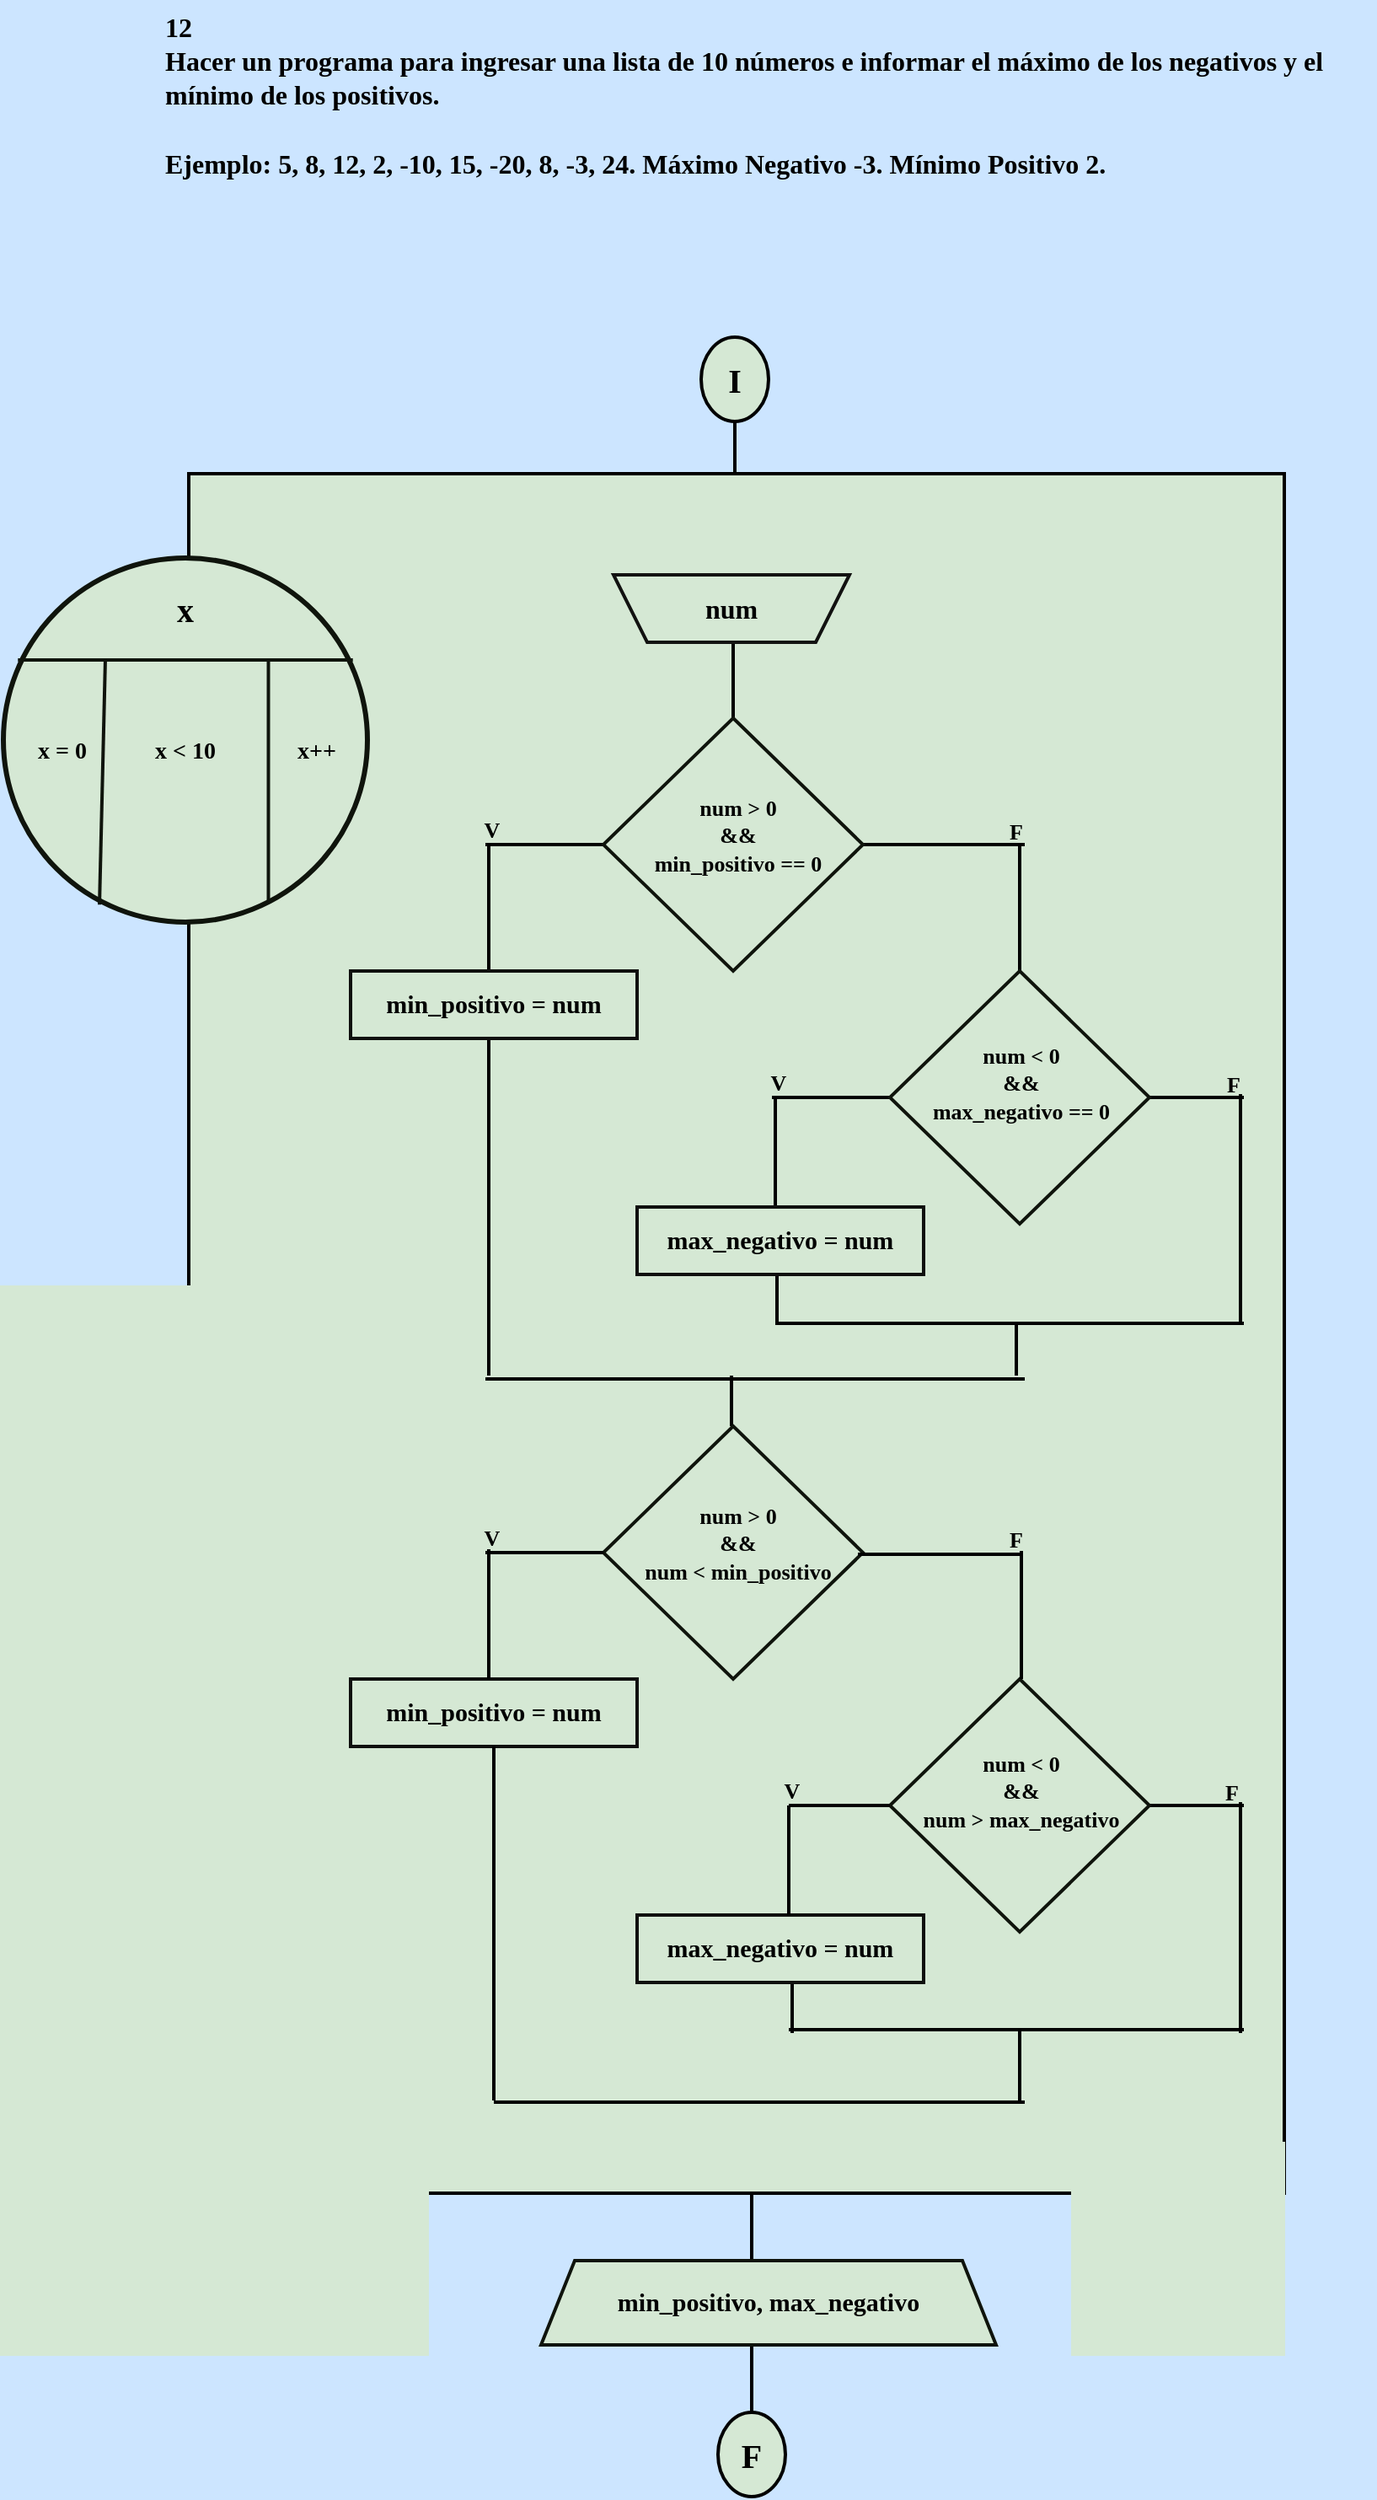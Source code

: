 <mxfile version="24.1.0" type="device">
  <diagram name="Página-1" id="6hke8hF7IsYeMUtNUWcV">
    <mxGraphModel dx="1420" dy="830" grid="1" gridSize="10" guides="1" tooltips="1" connect="1" arrows="1" fold="1" page="1" pageScale="1" pageWidth="827" pageHeight="1169" background="#CCE5FF" math="0" shadow="0">
      <root>
        <mxCell id="0" />
        <mxCell id="1" parent="0" />
        <mxCell id="LYhorII-dvKDJo9MwJ2d-1" value="&lt;b style=&quot;font-size: 16px;&quot;&gt;&lt;font style=&quot;font-size: 16px;&quot; color=&quot;#000000&quot; face=&quot;Comic Sans MS&quot;&gt;12&lt;br&gt;Hacer un programa para ingresar una lista de 10 números e informar el máximo de los negativos y el mínimo de los positivos.&lt;br&gt;&lt;br&gt;Ejemplo: 5, 8, 12, 2, -10, 15, -20, 8, -3, 24. Máximo Negativo -3. Mínimo Positivo 2.&lt;/font&gt;&lt;/b&gt;" style="text;whiteSpace=wrap;html=1;fontFamily=Architects Daughter;fontSource=https%3A%2F%2Ffonts.googleapis.com%2Fcss%3Ffamily%3DArchitects%2BDaughter;" parent="1" vertex="1">
          <mxGeometry x="150" y="10" width="720" height="120" as="geometry" />
        </mxCell>
        <mxCell id="Cogn5X2lb4_GQ1nAIJF3-1" value="" style="strokeWidth=2;html=1;shape=mxgraph.flowchart.start_2;whiteSpace=wrap;rounded=0;labelBackgroundColor=none;strokeColor=#000000;align=center;verticalAlign=middle;fontFamily=Helvetica;fontSize=12;fontColor=default;fillColor=#d5e8d4;container=0;" parent="1" vertex="1">
          <mxGeometry x="470" y="210" width="40" height="50" as="geometry" />
        </mxCell>
        <mxCell id="Cogn5X2lb4_GQ1nAIJF3-72" value="&lt;b&gt;&lt;font color=&quot;#000000&quot; style=&quot;font-size: 20px;&quot; face=&quot;Comic Sans MS&quot;&gt;I&lt;/font&gt;&lt;/b&gt;" style="text;strokeColor=none;align=center;fillColor=none;html=1;verticalAlign=middle;whiteSpace=wrap;rounded=0;fontFamily=Architects Daughter;fontSource=https%3A%2F%2Ffonts.googleapis.com%2Fcss%3Ffamily%3DArchitects%2BDaughter;container=0;" parent="1" vertex="1">
          <mxGeometry x="475" y="220" width="30" height="30" as="geometry" />
        </mxCell>
        <mxCell id="Cogn5X2lb4_GQ1nAIJF3-70" value="" style="line;strokeWidth=2;direction=south;html=1;hachureGap=4;fontFamily=Architects Daughter;fontSource=https://fonts.googleapis.com/css?family=Architects+Daughter;strokeColor=#000000;container=0;" parent="1" vertex="1">
          <mxGeometry x="485" y="260" width="10" height="30" as="geometry" />
        </mxCell>
        <mxCell id="ip4d8J3ew4nKLk8_MzAz-69" value="" style="whiteSpace=wrap;html=1;rounded=0;labelBackgroundColor=none;strokeColor=#000000;strokeWidth=2;align=center;verticalAlign=middle;fontFamily=Helvetica;fontSize=12;fontColor=default;fillColor=#d5e8d4;container=0;" vertex="1" parent="1">
          <mxGeometry x="166" y="291" width="650" height="1020" as="geometry" />
        </mxCell>
        <mxCell id="ip4d8J3ew4nKLk8_MzAz-140" value="&lt;font color=&quot;#000000&quot; size=&quot;1&quot; face=&quot;Comic Sans MS&quot;&gt;&lt;b style=&quot;font-size: 13px;&quot;&gt;V&lt;/b&gt;&lt;/font&gt;" style="text;strokeColor=none;align=center;fillColor=none;html=1;verticalAlign=middle;whiteSpace=wrap;rounded=0;fontFamily=Architects Daughter;fontSource=https://fonts.googleapis.com/css?family=Architects+Daughter;container=0;" vertex="1" parent="1">
          <mxGeometry x="326" y="488" width="40" height="30" as="geometry" />
        </mxCell>
        <mxCell id="ip4d8J3ew4nKLk8_MzAz-141" value="&lt;font color=&quot;#000000&quot; size=&quot;1&quot; face=&quot;Comic Sans MS&quot;&gt;&lt;b style=&quot;font-size: 13px;&quot;&gt;V&lt;/b&gt;&lt;/font&gt;" style="text;strokeColor=none;align=center;fillColor=none;html=1;verticalAlign=middle;whiteSpace=wrap;rounded=0;fontFamily=Architects Daughter;fontSource=https://fonts.googleapis.com/css?family=Architects+Daughter;container=0;" vertex="1" parent="1">
          <mxGeometry x="496" y="638" width="40" height="30" as="geometry" />
        </mxCell>
        <mxCell id="ip4d8J3ew4nKLk8_MzAz-134" value="&lt;font color=&quot;#000000&quot; size=&quot;1&quot; face=&quot;Comic Sans MS&quot;&gt;&lt;b style=&quot;font-size: 13px;&quot;&gt;F&lt;/b&gt;&lt;/font&gt;" style="text;strokeColor=none;align=center;fillColor=none;html=1;verticalAlign=middle;whiteSpace=wrap;rounded=0;fontFamily=Architects Daughter;fontSource=https://fonts.googleapis.com/css?family=Architects+Daughter;container=0;" vertex="1" parent="1">
          <mxGeometry x="765" y="1059" width="40" height="30" as="geometry" />
        </mxCell>
        <mxCell id="ip4d8J3ew4nKLk8_MzAz-71" value="" style="ellipse;whiteSpace=wrap;html=1;aspect=fixed;rounded=0;labelBackgroundColor=none;strokeColor=#0F140C;strokeWidth=3;align=center;verticalAlign=middle;fontFamily=Helvetica;fontSize=12;fontColor=default;fillColor=#d5e8d4;container=0;" vertex="1" parent="1">
          <mxGeometry x="56" y="341" width="216.0" height="216.0" as="geometry" />
        </mxCell>
        <mxCell id="ip4d8J3ew4nKLk8_MzAz-72" value="" style="endArrow=none;html=1;rounded=0;strokeColor=#0F140C;fontFamily=Helvetica;fontSize=12;fontColor=default;fillColor=#B2C9AB;strokeWidth=2;" edge="1" parent="1">
          <mxGeometry width="50" height="50" relative="1" as="geometry">
            <mxPoint x="263.36" y="401.48" as="sourcePoint" />
            <mxPoint x="64.64" y="401.48" as="targetPoint" />
          </mxGeometry>
        </mxCell>
        <mxCell id="ip4d8J3ew4nKLk8_MzAz-73" value="" style="endArrow=none;html=1;rounded=0;strokeColor=#0F140C;fontFamily=Helvetica;fontSize=12;fontColor=default;fillColor=#B2C9AB;exitX=0.264;exitY=0.952;exitDx=0;exitDy=0;exitPerimeter=0;strokeWidth=2;" edge="1" parent="1" source="ip4d8J3ew4nKLk8_MzAz-71">
          <mxGeometry width="50" height="50" relative="1" as="geometry">
            <mxPoint x="107.84" y="470.6" as="sourcePoint" />
            <mxPoint x="116.48" y="401.48" as="targetPoint" />
          </mxGeometry>
        </mxCell>
        <mxCell id="ip4d8J3ew4nKLk8_MzAz-74" value="" style="endArrow=none;html=1;rounded=0;strokeColor=#0F140C;fontFamily=Helvetica;fontSize=12;fontColor=default;fillColor=#B2C9AB;exitX=0.728;exitY=0.948;exitDx=0;exitDy=0;exitPerimeter=0;strokeWidth=2;" edge="1" parent="1" source="ip4d8J3ew4nKLk8_MzAz-71">
          <mxGeometry width="50" height="50" relative="1" as="geometry">
            <mxPoint x="185.6" y="487.88" as="sourcePoint" />
            <mxPoint x="213.248" y="401.48" as="targetPoint" />
          </mxGeometry>
        </mxCell>
        <mxCell id="ip4d8J3ew4nKLk8_MzAz-76" value="&lt;b&gt;&lt;font color=&quot;#000000&quot; style=&quot;font-size: 14px;&quot; face=&quot;Comic Sans MS&quot;&gt;x = 0&lt;/font&gt;&lt;/b&gt;" style="text;strokeColor=none;align=center;fillColor=none;html=1;verticalAlign=middle;whiteSpace=wrap;rounded=0;fontFamily=Architects Daughter;fontSource=https%3A%2F%2Ffonts.googleapis.com%2Fcss%3Ffamily%3DArchitects%2BDaughter;container=0;" vertex="1" parent="1">
          <mxGeometry x="66" y="441" width="50" height="30" as="geometry" />
        </mxCell>
        <mxCell id="ip4d8J3ew4nKLk8_MzAz-77" value="&lt;b&gt;&lt;font color=&quot;#000000&quot; style=&quot;font-size: 14px;&quot; face=&quot;Comic Sans MS&quot;&gt;x &amp;lt; 10&lt;/font&gt;&lt;/b&gt;" style="text;strokeColor=none;align=center;fillColor=none;html=1;verticalAlign=middle;whiteSpace=wrap;rounded=0;fontFamily=Architects Daughter;fontSource=https://fonts.googleapis.com/css?family=Architects+Daughter;container=0;" vertex="1" parent="1">
          <mxGeometry x="129" y="436" width="70" height="40" as="geometry" />
        </mxCell>
        <mxCell id="ip4d8J3ew4nKLk8_MzAz-79" value="&lt;b&gt;&lt;font color=&quot;#000000&quot; style=&quot;font-size: 14px;&quot; face=&quot;Comic Sans MS&quot;&gt;x++&lt;/font&gt;&lt;/b&gt;" style="text;strokeColor=none;align=center;fillColor=none;html=1;verticalAlign=middle;whiteSpace=wrap;rounded=0;fontFamily=Architects Daughter;fontSource=https://fonts.googleapis.com/css?family=Architects+Daughter;container=0;" vertex="1" parent="1">
          <mxGeometry x="212" y="441" width="60" height="30" as="geometry" />
        </mxCell>
        <mxCell id="ip4d8J3ew4nKLk8_MzAz-78" value="&lt;b&gt;&lt;font color=&quot;#000000&quot; style=&quot;font-size: 20px;&quot; face=&quot;Comic Sans MS&quot;&gt;x&lt;/font&gt;&lt;/b&gt;" style="text;strokeColor=none;align=center;fillColor=none;html=1;verticalAlign=middle;whiteSpace=wrap;rounded=0;fontFamily=Architects Daughter;fontSource=https://fonts.googleapis.com/css?family=Architects+Daughter;container=0;" vertex="1" parent="1">
          <mxGeometry x="124" y="351" width="80" height="40" as="geometry" />
        </mxCell>
        <mxCell id="ip4d8J3ew4nKLk8_MzAz-82" value="" style="line;strokeWidth=2;html=1;perimeter=backbonePerimeter;points=[];outlineConnect=0;hachureGap=4;fontFamily=Architects Daughter;fontSource=https://fonts.googleapis.com/css?family=Architects+Daughter;strokeColor=#000000;container=0;" vertex="1" parent="1">
          <mxGeometry x="516" y="790" width="276" height="10" as="geometry" />
        </mxCell>
        <mxCell id="ip4d8J3ew4nKLk8_MzAz-83" value="" style="line;strokeWidth=2;html=1;perimeter=backbonePerimeter;points=[];outlineConnect=0;hachureGap=4;fontFamily=Architects Daughter;fontSource=https://fonts.googleapis.com/css?family=Architects+Daughter;strokeColor=#000000;container=0;" vertex="1" parent="1">
          <mxGeometry x="736" y="656" width="56" height="10" as="geometry" />
        </mxCell>
        <mxCell id="ip4d8J3ew4nKLk8_MzAz-84" value="" style="line;strokeWidth=2;html=1;perimeter=backbonePerimeter;points=[];outlineConnect=0;hachureGap=4;fontFamily=Architects Daughter;fontSource=https://fonts.googleapis.com/css?family=Architects+Daughter;strokeColor=#000000;container=0;" vertex="1" parent="1">
          <mxGeometry x="522" y="1209" width="270" height="10" as="geometry" />
        </mxCell>
        <mxCell id="ip4d8J3ew4nKLk8_MzAz-85" value="" style="line;strokeWidth=2;html=1;perimeter=backbonePerimeter;points=[];outlineConnect=0;hachureGap=4;fontFamily=Architects Daughter;fontSource=https://fonts.googleapis.com/css?family=Architects+Daughter;strokeColor=#000000;container=0;" vertex="1" parent="1">
          <mxGeometry x="735" y="1076" width="57" height="10" as="geometry" />
        </mxCell>
        <mxCell id="ip4d8J3ew4nKLk8_MzAz-86" value="" style="line;strokeWidth=2;direction=south;html=1;hachureGap=4;fontFamily=Architects Daughter;fontSource=https://fonts.googleapis.com/css?family=Architects+Daughter;strokeColor=#000000;container=0;" vertex="1" parent="1">
          <mxGeometry x="510" y="766" width="10" height="30" as="geometry" />
        </mxCell>
        <mxCell id="ip4d8J3ew4nKLk8_MzAz-87" value="" style="line;strokeWidth=2;direction=south;html=1;hachureGap=4;fontFamily=Architects Daughter;fontSource=https://fonts.googleapis.com/css?family=Architects+Daughter;strokeColor=#000000;container=0;" vertex="1" parent="1">
          <mxGeometry x="785" y="659" width="10" height="137" as="geometry" />
        </mxCell>
        <mxCell id="ip4d8J3ew4nKLk8_MzAz-88" value="" style="line;strokeWidth=2;direction=south;html=1;hachureGap=4;fontFamily=Architects Daughter;fontSource=https://fonts.googleapis.com/css?family=Architects+Daughter;strokeColor=#000000;container=0;" vertex="1" parent="1">
          <mxGeometry x="483" y="826" width="10" height="30" as="geometry" />
        </mxCell>
        <mxCell id="ip4d8J3ew4nKLk8_MzAz-89" value="" style="line;strokeWidth=2;direction=south;html=1;hachureGap=4;fontFamily=Architects Daughter;fontSource=https://fonts.googleapis.com/css?family=Architects+Daughter;strokeColor=#000000;container=0;" vertex="1" parent="1">
          <mxGeometry x="484" y="391" width="10" height="45" as="geometry" />
        </mxCell>
        <mxCell id="ip4d8J3ew4nKLk8_MzAz-90" value="" style="line;strokeWidth=2;direction=south;html=1;hachureGap=4;fontFamily=Architects Daughter;fontSource=https://fonts.googleapis.com/css?family=Architects+Daughter;strokeColor=#000000;container=0;" vertex="1" parent="1">
          <mxGeometry x="785" y="1079" width="10" height="137" as="geometry" />
        </mxCell>
        <mxCell id="ip4d8J3ew4nKLk8_MzAz-91" value="" style="line;strokeWidth=2;direction=south;html=1;hachureGap=4;fontFamily=Architects Daughter;fontSource=https://fonts.googleapis.com/css?family=Architects+Daughter;strokeColor=#000000;container=0;" vertex="1" parent="1">
          <mxGeometry x="519" y="1186" width="10" height="30" as="geometry" />
        </mxCell>
        <mxCell id="ip4d8J3ew4nKLk8_MzAz-92" value="" style="shape=trapezoid;perimeter=trapezoidPerimeter;whiteSpace=wrap;html=1;fixedSize=1;rounded=0;labelBackgroundColor=none;strokeColor=#121211;strokeWidth=2;align=center;verticalAlign=middle;fontFamily=Helvetica;fontSize=12;fontColor=default;fillColor=#d5e8d4;direction=west;container=0;aspect=fixed;" vertex="1" parent="1">
          <mxGeometry x="418" y="351" width="140" height="40" as="geometry">
            <mxRectangle x="-1020" y="-650" width="50" height="40" as="alternateBounds" />
          </mxGeometry>
        </mxCell>
        <mxCell id="ip4d8J3ew4nKLk8_MzAz-93" value="&lt;font size=&quot;1&quot; face=&quot;Comic Sans MS&quot; color=&quot;#000000&quot;&gt;&lt;b style=&quot;font-size: 16px;&quot;&gt;num&lt;/b&gt;&lt;/font&gt;" style="text;strokeColor=none;align=center;fillColor=none;html=1;verticalAlign=middle;whiteSpace=wrap;rounded=0;fontFamily=Architects Daughter;fontSource=https://fonts.googleapis.com/css?family=Architects+Daughter;aspect=fixed;container=0;" vertex="1" parent="1">
          <mxGeometry x="458" y="356" width="60" height="30" as="geometry" />
        </mxCell>
        <mxCell id="ip4d8J3ew4nKLk8_MzAz-94" value="" style="rhombus;whiteSpace=wrap;html=1;rounded=0;labelBackgroundColor=none;strokeColor=#0F140C;strokeWidth=2;align=center;verticalAlign=middle;fontFamily=Helvetica;fontSize=12;fontColor=default;fillColor=#d5e8d4;aspect=fixed;container=0;" vertex="1" parent="1">
          <mxGeometry x="412" y="856" width="154" height="150" as="geometry" />
        </mxCell>
        <mxCell id="ip4d8J3ew4nKLk8_MzAz-95" value="&lt;b&gt;&lt;font color=&quot;#000000&quot; style=&quot;font-size: 13px;&quot; face=&quot;Comic Sans MS&quot;&gt;num &amp;gt; 0&lt;/font&gt;&lt;/b&gt;&lt;div&gt;&lt;b&gt;&lt;font color=&quot;#000000&quot; style=&quot;font-size: 13px;&quot; face=&quot;Comic Sans MS&quot;&gt;&amp;amp;&amp;amp;&lt;/font&gt;&lt;/b&gt;&lt;/div&gt;&lt;div&gt;&lt;font face=&quot;Comic Sans MS&quot; color=&quot;#000000&quot;&gt;&lt;span style=&quot;font-size: 13px;&quot;&gt;&lt;b&gt;num &amp;lt; min_positivo&lt;/b&gt;&lt;/span&gt;&lt;/font&gt;&lt;/div&gt;" style="text;strokeColor=none;align=center;fillColor=none;html=1;verticalAlign=middle;whiteSpace=wrap;rounded=0;fontFamily=Architects Daughter;fontSource=https://fonts.googleapis.com/css?family=Architects+Daughter;aspect=fixed;container=0;" vertex="1" parent="1">
          <mxGeometry x="412" y="866" width="160" height="120" as="geometry" />
        </mxCell>
        <mxCell id="ip4d8J3ew4nKLk8_MzAz-96" value="" style="rhombus;whiteSpace=wrap;html=1;rounded=0;labelBackgroundColor=none;strokeColor=#0F140C;strokeWidth=2;align=center;verticalAlign=middle;fontFamily=Helvetica;fontSize=12;fontColor=default;fillColor=#d5e8d4;container=0;" vertex="1" parent="1">
          <mxGeometry x="582" y="1006" width="154" height="150" as="geometry" />
        </mxCell>
        <mxCell id="ip4d8J3ew4nKLk8_MzAz-97" value="&lt;font face=&quot;Comic Sans MS&quot; color=&quot;#000000&quot;&gt;&lt;span style=&quot;font-size: 13px;&quot;&gt;&lt;b&gt;num &amp;lt; 0&lt;/b&gt;&lt;/span&gt;&lt;/font&gt;&lt;div&gt;&lt;font face=&quot;Comic Sans MS&quot; color=&quot;#000000&quot;&gt;&lt;span style=&quot;font-size: 13px;&quot;&gt;&lt;b&gt;&amp;amp;&amp;amp;&lt;/b&gt;&lt;/span&gt;&lt;/font&gt;&lt;/div&gt;&lt;div&gt;&lt;font face=&quot;Comic Sans MS&quot; color=&quot;#000000&quot;&gt;&lt;span style=&quot;font-size: 13px;&quot;&gt;&lt;b&gt;num &amp;gt; max_negativo&lt;/b&gt;&lt;/span&gt;&lt;/font&gt;&lt;/div&gt;" style="text;strokeColor=none;align=center;fillColor=none;html=1;verticalAlign=middle;whiteSpace=wrap;rounded=0;fontFamily=Architects Daughter;fontSource=https://fonts.googleapis.com/css?family=Architects+Daughter;container=0;" vertex="1" parent="1">
          <mxGeometry x="590" y="1043" width="140" height="60" as="geometry" />
        </mxCell>
        <mxCell id="ip4d8J3ew4nKLk8_MzAz-98" value="" style="rounded=0;whiteSpace=wrap;html=1;labelBackgroundColor=none;strokeColor=#0f100e;strokeWidth=2;align=center;verticalAlign=middle;fontFamily=Helvetica;fontSize=12;fontColor=default;fillColor=#d5e8d4;container=0;" vertex="1" parent="1">
          <mxGeometry x="262" y="1006" width="170" height="40" as="geometry" />
        </mxCell>
        <mxCell id="ip4d8J3ew4nKLk8_MzAz-99" value="&lt;font size=&quot;1&quot; face=&quot;Comic Sans MS&quot; color=&quot;#000000&quot;&gt;&lt;b style=&quot;font-size: 15px;&quot;&gt;min_positivo = num&lt;/b&gt;&lt;/font&gt;" style="text;strokeColor=none;align=center;fillColor=none;html=1;verticalAlign=middle;whiteSpace=wrap;rounded=0;fontFamily=Architects Daughter;fontSource=https://fonts.googleapis.com/css?family=Architects+Daughter;container=0;" vertex="1" parent="1">
          <mxGeometry x="272" y="1006" width="150" height="40" as="geometry" />
        </mxCell>
        <mxCell id="ip4d8J3ew4nKLk8_MzAz-100" value="" style="rounded=0;whiteSpace=wrap;html=1;labelBackgroundColor=none;strokeColor=#0f100e;strokeWidth=2;align=center;verticalAlign=middle;fontFamily=Helvetica;fontSize=12;fontColor=default;fillColor=#d5e8d4;container=0;" vertex="1" parent="1">
          <mxGeometry x="432" y="1146" width="170" height="40" as="geometry" />
        </mxCell>
        <mxCell id="ip4d8J3ew4nKLk8_MzAz-101" value="&lt;font size=&quot;1&quot; face=&quot;Comic Sans MS&quot; color=&quot;#000000&quot;&gt;&lt;b style=&quot;font-size: 15px;&quot;&gt;max_negativo = num&lt;/b&gt;&lt;/font&gt;" style="text;strokeColor=none;align=center;fillColor=none;html=1;verticalAlign=middle;whiteSpace=wrap;rounded=0;fontFamily=Architects Daughter;fontSource=https://fonts.googleapis.com/css?family=Architects+Daughter;container=0;" vertex="1" parent="1">
          <mxGeometry x="442" y="1146" width="150" height="40" as="geometry" />
        </mxCell>
        <mxCell id="ip4d8J3ew4nKLk8_MzAz-102" value="" style="line;strokeWidth=2;html=1;perimeter=backbonePerimeter;points=[];outlineConnect=0;hachureGap=4;fontFamily=Architects Daughter;fontSource=https://fonts.googleapis.com/css?family=Architects+Daughter;strokeColor=#000000;container=0;" vertex="1" parent="1">
          <mxGeometry x="342" y="926" width="70" height="10" as="geometry" />
        </mxCell>
        <mxCell id="ip4d8J3ew4nKLk8_MzAz-103" value="" style="line;strokeWidth=2;direction=south;html=1;hachureGap=4;fontFamily=Architects Daughter;fontSource=https://fonts.googleapis.com/css?family=Architects+Daughter;strokeColor=#000000;container=0;" vertex="1" parent="1">
          <mxGeometry x="339" y="929" width="10" height="77" as="geometry" />
        </mxCell>
        <mxCell id="ip4d8J3ew4nKLk8_MzAz-104" value="" style="line;strokeWidth=2;html=1;perimeter=backbonePerimeter;points=[];outlineConnect=0;hachureGap=4;fontFamily=Architects Daughter;fontSource=https://fonts.googleapis.com/css?family=Architects+Daughter;strokeColor=#000000;container=0;" vertex="1" parent="1">
          <mxGeometry x="563" y="927" width="96" height="10" as="geometry" />
        </mxCell>
        <mxCell id="ip4d8J3ew4nKLk8_MzAz-105" value="" style="line;strokeWidth=2;direction=south;html=1;hachureGap=4;fontFamily=Architects Daughter;fontSource=https://fonts.googleapis.com/css?family=Architects+Daughter;strokeColor=#000000;container=0;" vertex="1" parent="1">
          <mxGeometry x="655" y="930" width="10" height="76" as="geometry" />
        </mxCell>
        <mxCell id="ip4d8J3ew4nKLk8_MzAz-106" value="" style="line;strokeWidth=2;html=1;perimeter=backbonePerimeter;points=[];outlineConnect=0;hachureGap=4;fontFamily=Architects Daughter;fontSource=https://fonts.googleapis.com/css?family=Architects+Daughter;strokeColor=#000000;container=0;" vertex="1" parent="1">
          <mxGeometry x="522" y="1076" width="60" height="10" as="geometry" />
        </mxCell>
        <mxCell id="ip4d8J3ew4nKLk8_MzAz-107" value="" style="line;strokeWidth=2;direction=south;html=1;hachureGap=4;fontFamily=Architects Daughter;fontSource=https://fonts.googleapis.com/css?family=Architects+Daughter;strokeColor=#000000;container=0;" vertex="1" parent="1">
          <mxGeometry x="517" y="1081" width="10" height="65" as="geometry" />
        </mxCell>
        <mxCell id="ip4d8J3ew4nKLk8_MzAz-108" value="" style="line;strokeWidth=2;direction=south;html=1;hachureGap=4;fontFamily=Architects Daughter;fontSource=https://fonts.googleapis.com/css?family=Architects+Daughter;strokeColor=#000000;container=0;" vertex="1" parent="1">
          <mxGeometry x="342" y="1046" width="10" height="210" as="geometry" />
        </mxCell>
        <mxCell id="ip4d8J3ew4nKLk8_MzAz-109" value="" style="line;strokeWidth=2;direction=south;html=1;hachureGap=4;fontFamily=Architects Daughter;fontSource=https://fonts.googleapis.com/css?family=Architects+Daughter;strokeColor=#000000;container=0;" vertex="1" parent="1">
          <mxGeometry x="654" y="1213" width="10" height="43" as="geometry" />
        </mxCell>
        <mxCell id="ip4d8J3ew4nKLk8_MzAz-110" value="" style="line;strokeWidth=2;html=1;perimeter=backbonePerimeter;points=[];outlineConnect=0;hachureGap=4;fontFamily=Architects Daughter;fontSource=https://fonts.googleapis.com/css?family=Architects+Daughter;strokeColor=#000000;container=0;" vertex="1" parent="1">
          <mxGeometry x="347" y="1252" width="315" height="10" as="geometry" />
        </mxCell>
        <mxCell id="ip4d8J3ew4nKLk8_MzAz-111" value="" style="line;strokeWidth=2;html=1;perimeter=backbonePerimeter;points=[];outlineConnect=0;hachureGap=4;fontFamily=Architects Daughter;fontSource=https://fonts.googleapis.com/css?family=Architects+Daughter;strokeColor=#000000;container=0;" vertex="1" parent="1">
          <mxGeometry x="342" y="506" width="70" height="10" as="geometry" />
        </mxCell>
        <mxCell id="ip4d8J3ew4nKLk8_MzAz-112" value="" style="line;strokeWidth=2;html=1;perimeter=backbonePerimeter;points=[];outlineConnect=0;hachureGap=4;fontFamily=Architects Daughter;fontSource=https://fonts.googleapis.com/css?family=Architects+Daughter;strokeColor=#000000;container=0;" vertex="1" parent="1">
          <mxGeometry x="562" y="506" width="100" height="10" as="geometry" />
        </mxCell>
        <mxCell id="ip4d8J3ew4nKLk8_MzAz-113" value="" style="line;strokeWidth=2;direction=south;html=1;hachureGap=4;fontFamily=Architects Daughter;fontSource=https://fonts.googleapis.com/css?family=Architects+Daughter;strokeColor=#000000;container=0;" vertex="1" parent="1">
          <mxGeometry x="339" y="512" width="10" height="74" as="geometry" />
        </mxCell>
        <mxCell id="ip4d8J3ew4nKLk8_MzAz-114" value="" style="line;strokeWidth=2;direction=south;html=1;hachureGap=4;fontFamily=Architects Daughter;fontSource=https://fonts.googleapis.com/css?family=Architects+Daughter;strokeColor=#000000;container=0;" vertex="1" parent="1">
          <mxGeometry x="654" y="512" width="10" height="74" as="geometry" />
        </mxCell>
        <mxCell id="ip4d8J3ew4nKLk8_MzAz-115" value="" style="line;strokeWidth=2;html=1;perimeter=backbonePerimeter;points=[];outlineConnect=0;hachureGap=4;fontFamily=Architects Daughter;fontSource=https://fonts.googleapis.com/css?family=Architects+Daughter;strokeColor=#000000;container=0;" vertex="1" parent="1">
          <mxGeometry x="512" y="656" width="70" height="10" as="geometry" />
        </mxCell>
        <mxCell id="ip4d8J3ew4nKLk8_MzAz-116" value="" style="line;strokeWidth=2;direction=south;html=1;hachureGap=4;fontFamily=Architects Daughter;fontSource=https://fonts.googleapis.com/css?family=Architects+Daughter;strokeColor=#000000;container=0;" vertex="1" parent="1">
          <mxGeometry x="509" y="662" width="10" height="64" as="geometry" />
        </mxCell>
        <mxCell id="ip4d8J3ew4nKLk8_MzAz-117" value="" style="line;strokeWidth=2;direction=south;html=1;hachureGap=4;fontFamily=Architects Daughter;fontSource=https://fonts.googleapis.com/css?family=Architects+Daughter;strokeColor=#000000;container=0;" vertex="1" parent="1">
          <mxGeometry x="339" y="626" width="10" height="200" as="geometry" />
        </mxCell>
        <mxCell id="ip4d8J3ew4nKLk8_MzAz-118" value="" style="line;strokeWidth=2;direction=south;html=1;hachureGap=4;fontFamily=Architects Daughter;fontSource=https://fonts.googleapis.com/css?family=Architects+Daughter;strokeColor=#000000;container=0;" vertex="1" parent="1">
          <mxGeometry x="652" y="796" width="10" height="30" as="geometry" />
        </mxCell>
        <mxCell id="ip4d8J3ew4nKLk8_MzAz-119" value="" style="line;strokeWidth=2;html=1;perimeter=backbonePerimeter;points=[];outlineConnect=0;hachureGap=4;fontFamily=Architects Daughter;fontSource=https://fonts.googleapis.com/css?family=Architects+Daughter;strokeColor=#000000;container=0;" vertex="1" parent="1">
          <mxGeometry x="342" y="823" width="320" height="10" as="geometry" />
        </mxCell>
        <mxCell id="ip4d8J3ew4nKLk8_MzAz-120" value="" style="rhombus;whiteSpace=wrap;html=1;rounded=0;labelBackgroundColor=none;strokeColor=#0F140C;strokeWidth=2;align=center;verticalAlign=middle;fontFamily=Helvetica;fontSize=12;fontColor=default;fillColor=#d5e8d4;aspect=fixed;container=0;" vertex="1" parent="1">
          <mxGeometry x="412" y="436" width="154" height="150" as="geometry" />
        </mxCell>
        <mxCell id="ip4d8J3ew4nKLk8_MzAz-121" value="&lt;b&gt;&lt;font color=&quot;#000000&quot; style=&quot;font-size: 13px;&quot; face=&quot;Comic Sans MS&quot;&gt;num &amp;gt; 0&lt;/font&gt;&lt;/b&gt;&lt;div&gt;&lt;b&gt;&lt;font color=&quot;#000000&quot; style=&quot;font-size: 13px;&quot; face=&quot;Comic Sans MS&quot;&gt;&amp;amp;&amp;amp;&lt;/font&gt;&lt;/b&gt;&lt;/div&gt;&lt;div&gt;&lt;b&gt;&lt;font color=&quot;#000000&quot; style=&quot;font-size: 13px;&quot; face=&quot;Comic Sans MS&quot;&gt;min_positivo == 0&lt;/font&gt;&lt;/b&gt;&lt;/div&gt;" style="text;strokeColor=none;align=center;fillColor=none;html=1;verticalAlign=middle;whiteSpace=wrap;rounded=0;fontFamily=Architects Daughter;fontSource=https://fonts.googleapis.com/css?family=Architects+Daughter;aspect=fixed;container=0;" vertex="1" parent="1">
          <mxGeometry x="412" y="446" width="160" height="120" as="geometry" />
        </mxCell>
        <mxCell id="ip4d8J3ew4nKLk8_MzAz-122" value="" style="rhombus;whiteSpace=wrap;html=1;rounded=0;labelBackgroundColor=none;strokeColor=#0F140C;strokeWidth=2;align=center;verticalAlign=middle;fontFamily=Helvetica;fontSize=12;fontColor=default;fillColor=#d5e8d4;container=0;" vertex="1" parent="1">
          <mxGeometry x="582" y="586" width="154" height="150" as="geometry" />
        </mxCell>
        <mxCell id="ip4d8J3ew4nKLk8_MzAz-123" value="&lt;font face=&quot;Comic Sans MS&quot; color=&quot;#000000&quot;&gt;&lt;span style=&quot;font-size: 13px;&quot;&gt;&lt;b&gt;num &amp;lt; 0&lt;/b&gt;&lt;/span&gt;&lt;/font&gt;&lt;div&gt;&lt;font face=&quot;Comic Sans MS&quot; color=&quot;#000000&quot;&gt;&lt;span style=&quot;font-size: 13px;&quot;&gt;&lt;b&gt;&amp;amp;&amp;amp;&lt;/b&gt;&lt;/span&gt;&lt;/font&gt;&lt;/div&gt;&lt;div&gt;&lt;font face=&quot;Comic Sans MS&quot; color=&quot;#000000&quot;&gt;&lt;span style=&quot;font-size: 13px;&quot;&gt;&lt;b&gt;max_negativo == 0&lt;/b&gt;&lt;/span&gt;&lt;/font&gt;&lt;/div&gt;" style="text;strokeColor=none;align=center;fillColor=none;html=1;verticalAlign=middle;whiteSpace=wrap;rounded=0;fontFamily=Architects Daughter;fontSource=https://fonts.googleapis.com/css?family=Architects+Daughter;container=0;" vertex="1" parent="1">
          <mxGeometry x="590" y="623" width="140" height="60" as="geometry" />
        </mxCell>
        <mxCell id="ip4d8J3ew4nKLk8_MzAz-124" value="" style="rounded=0;whiteSpace=wrap;html=1;labelBackgroundColor=none;strokeColor=#0f100e;strokeWidth=2;align=center;verticalAlign=middle;fontFamily=Helvetica;fontSize=12;fontColor=default;fillColor=#d5e8d4;container=0;" vertex="1" parent="1">
          <mxGeometry x="262" y="586" width="170" height="40" as="geometry" />
        </mxCell>
        <mxCell id="ip4d8J3ew4nKLk8_MzAz-125" value="&lt;font size=&quot;1&quot; face=&quot;Comic Sans MS&quot; color=&quot;#000000&quot;&gt;&lt;b style=&quot;font-size: 15px;&quot;&gt;min_positivo = num&lt;/b&gt;&lt;/font&gt;" style="text;strokeColor=none;align=center;fillColor=none;html=1;verticalAlign=middle;whiteSpace=wrap;rounded=0;fontFamily=Architects Daughter;fontSource=https://fonts.googleapis.com/css?family=Architects+Daughter;container=0;" vertex="1" parent="1">
          <mxGeometry x="272" y="586" width="150" height="40" as="geometry" />
        </mxCell>
        <mxCell id="ip4d8J3ew4nKLk8_MzAz-126" value="" style="rounded=0;whiteSpace=wrap;html=1;labelBackgroundColor=none;strokeColor=#0f100e;strokeWidth=2;align=center;verticalAlign=middle;fontFamily=Helvetica;fontSize=12;fontColor=default;fillColor=#d5e8d4;container=0;" vertex="1" parent="1">
          <mxGeometry x="432" y="726" width="170" height="40" as="geometry" />
        </mxCell>
        <mxCell id="ip4d8J3ew4nKLk8_MzAz-127" value="&lt;font size=&quot;1&quot; face=&quot;Comic Sans MS&quot; color=&quot;#000000&quot;&gt;&lt;b style=&quot;font-size: 15px;&quot;&gt;max_negativo = num&lt;/b&gt;&lt;/font&gt;" style="text;strokeColor=none;align=center;fillColor=none;html=1;verticalAlign=middle;whiteSpace=wrap;rounded=0;fontFamily=Architects Daughter;fontSource=https://fonts.googleapis.com/css?family=Architects+Daughter;container=0;" vertex="1" parent="1">
          <mxGeometry x="442" y="726" width="150" height="40" as="geometry" />
        </mxCell>
        <mxCell id="ip4d8J3ew4nKLk8_MzAz-132" value="&lt;font color=&quot;#000000&quot; size=&quot;1&quot; face=&quot;Comic Sans MS&quot;&gt;&lt;b style=&quot;font-size: 13px;&quot;&gt;F&lt;/b&gt;&lt;/font&gt;" style="text;strokeColor=none;align=center;fillColor=none;html=1;verticalAlign=middle;whiteSpace=wrap;rounded=0;fontFamily=Architects Daughter;fontSource=https%3A%2F%2Ffonts.googleapis.com%2Fcss%3Ffamily%3DArchitects%2BDaughter;container=0;" vertex="1" parent="1">
          <mxGeometry x="637" y="489" width="40" height="30" as="geometry" />
        </mxCell>
        <mxCell id="ip4d8J3ew4nKLk8_MzAz-136" value="&lt;font color=&quot;#000000&quot; size=&quot;1&quot; face=&quot;Comic Sans MS&quot;&gt;&lt;b style=&quot;font-size: 13px;&quot;&gt;F&lt;/b&gt;&lt;/font&gt;" style="text;strokeColor=none;align=center;fillColor=none;html=1;verticalAlign=middle;whiteSpace=wrap;rounded=0;fontFamily=Architects Daughter;fontSource=https://fonts.googleapis.com/css?family=Architects+Daughter;container=0;" vertex="1" parent="1">
          <mxGeometry x="766" y="639" width="40" height="30" as="geometry" />
        </mxCell>
        <mxCell id="ip4d8J3ew4nKLk8_MzAz-135" value="&lt;font color=&quot;#000000&quot; size=&quot;1&quot; face=&quot;Comic Sans MS&quot;&gt;&lt;b style=&quot;font-size: 13px;&quot;&gt;F&lt;/b&gt;&lt;/font&gt;" style="text;strokeColor=none;align=center;fillColor=none;html=1;verticalAlign=middle;whiteSpace=wrap;rounded=0;fontFamily=Architects Daughter;fontSource=https://fonts.googleapis.com/css?family=Architects+Daughter;container=0;" vertex="1" parent="1">
          <mxGeometry x="637" y="909" width="40" height="30" as="geometry" />
        </mxCell>
        <mxCell id="ip4d8J3ew4nKLk8_MzAz-139" value="&lt;font color=&quot;#000000&quot; size=&quot;1&quot; face=&quot;Comic Sans MS&quot;&gt;&lt;b style=&quot;font-size: 13px;&quot;&gt;V&lt;/b&gt;&lt;/font&gt;" style="text;strokeColor=none;align=center;fillColor=none;html=1;verticalAlign=middle;whiteSpace=wrap;rounded=0;fontFamily=Architects Daughter;fontSource=https://fonts.googleapis.com/css?family=Architects+Daughter;container=0;" vertex="1" parent="1">
          <mxGeometry x="326" y="908" width="40" height="30" as="geometry" />
        </mxCell>
        <mxCell id="ip4d8J3ew4nKLk8_MzAz-133" value="&lt;font color=&quot;#000000&quot; size=&quot;1&quot; face=&quot;Comic Sans MS&quot;&gt;&lt;b style=&quot;font-size: 13px;&quot;&gt;V&lt;/b&gt;&lt;/font&gt;" style="text;strokeColor=none;align=center;fillColor=none;html=1;verticalAlign=middle;whiteSpace=wrap;rounded=0;fontFamily=Architects Daughter;fontSource=https://fonts.googleapis.com/css?family=Architects+Daughter;container=0;" vertex="1" parent="1">
          <mxGeometry x="504" y="1058" width="40" height="30" as="geometry" />
        </mxCell>
        <mxCell id="ip4d8J3ew4nKLk8_MzAz-129" value="" style="line;strokeWidth=2;direction=south;html=1;hachureGap=4;fontFamily=Architects Daughter;fontSource=https://fonts.googleapis.com/css?family=Architects+Daughter;strokeColor=#000000;container=0;" vertex="1" parent="1">
          <mxGeometry x="495" y="1311" width="10" height="40" as="geometry" />
        </mxCell>
        <mxCell id="Cogn5X2lb4_GQ1nAIJF3-2" value="" style="strokeWidth=2;html=1;shape=mxgraph.flowchart.start_2;whiteSpace=wrap;rounded=0;labelBackgroundColor=none;strokeColor=#000000;align=center;verticalAlign=middle;fontFamily=Helvetica;fontSize=12;fontColor=default;fillColor=#d5e8d4;container=0;" parent="1" vertex="1">
          <mxGeometry x="480" y="1441" width="40" height="50" as="geometry" />
        </mxCell>
        <mxCell id="Cogn5X2lb4_GQ1nAIJF3-73" value="&lt;b&gt;&lt;font color=&quot;#000000&quot; style=&quot;font-size: 20px;&quot; face=&quot;Comic Sans MS&quot;&gt;F&lt;/font&gt;&lt;/b&gt;" style="text;strokeColor=none;align=center;fillColor=none;html=1;verticalAlign=middle;whiteSpace=wrap;rounded=0;fontFamily=Architects Daughter;fontSource=https://fonts.googleapis.com/css?family=Architects+Daughter;container=0;" parent="1" vertex="1">
          <mxGeometry x="485" y="1451" width="30" height="30" as="geometry" />
        </mxCell>
        <mxCell id="Cogn5X2lb4_GQ1nAIJF3-78" value="" style="line;strokeWidth=2;direction=south;html=1;hachureGap=4;fontFamily=Architects Daughter;fontSource=https://fonts.googleapis.com/css?family=Architects+Daughter;strokeColor=#000000;container=0;" parent="1" vertex="1">
          <mxGeometry x="495" y="1401" width="10" height="40" as="geometry" />
        </mxCell>
        <mxCell id="Cogn5X2lb4_GQ1nAIJF3-44" value="" style="shape=trapezoid;perimeter=trapezoidPerimeter;whiteSpace=wrap;html=1;fixedSize=1;rounded=0;labelBackgroundColor=none;strokeColor=#0F140C;strokeWidth=2;align=center;verticalAlign=middle;fontFamily=Helvetica;fontSize=12;fontColor=default;fillColor=#d5e8d4;container=0;" parent="1" vertex="1">
          <mxGeometry x="375" y="1351" width="270" height="50" as="geometry" />
        </mxCell>
        <mxCell id="Cogn5X2lb4_GQ1nAIJF3-45" value="&lt;font face=&quot;Comic Sans MS&quot; color=&quot;#000000&quot;&gt;&lt;span style=&quot;font-size: 15px;&quot;&gt;&lt;b&gt;min_positivo, max_negativo&lt;/b&gt;&lt;/span&gt;&lt;/font&gt;" style="text;strokeColor=none;align=center;fillColor=none;html=1;verticalAlign=middle;whiteSpace=wrap;rounded=0;fontFamily=Architects Daughter;fontSource=https%3A%2F%2Ffonts.googleapis.com%2Fcss%3Ffamily%3DArchitects%2BDaughter;container=0;" parent="1" vertex="1">
          <mxGeometry x="405" y="1356" width="210" height="40" as="geometry" />
        </mxCell>
      </root>
    </mxGraphModel>
  </diagram>
</mxfile>
